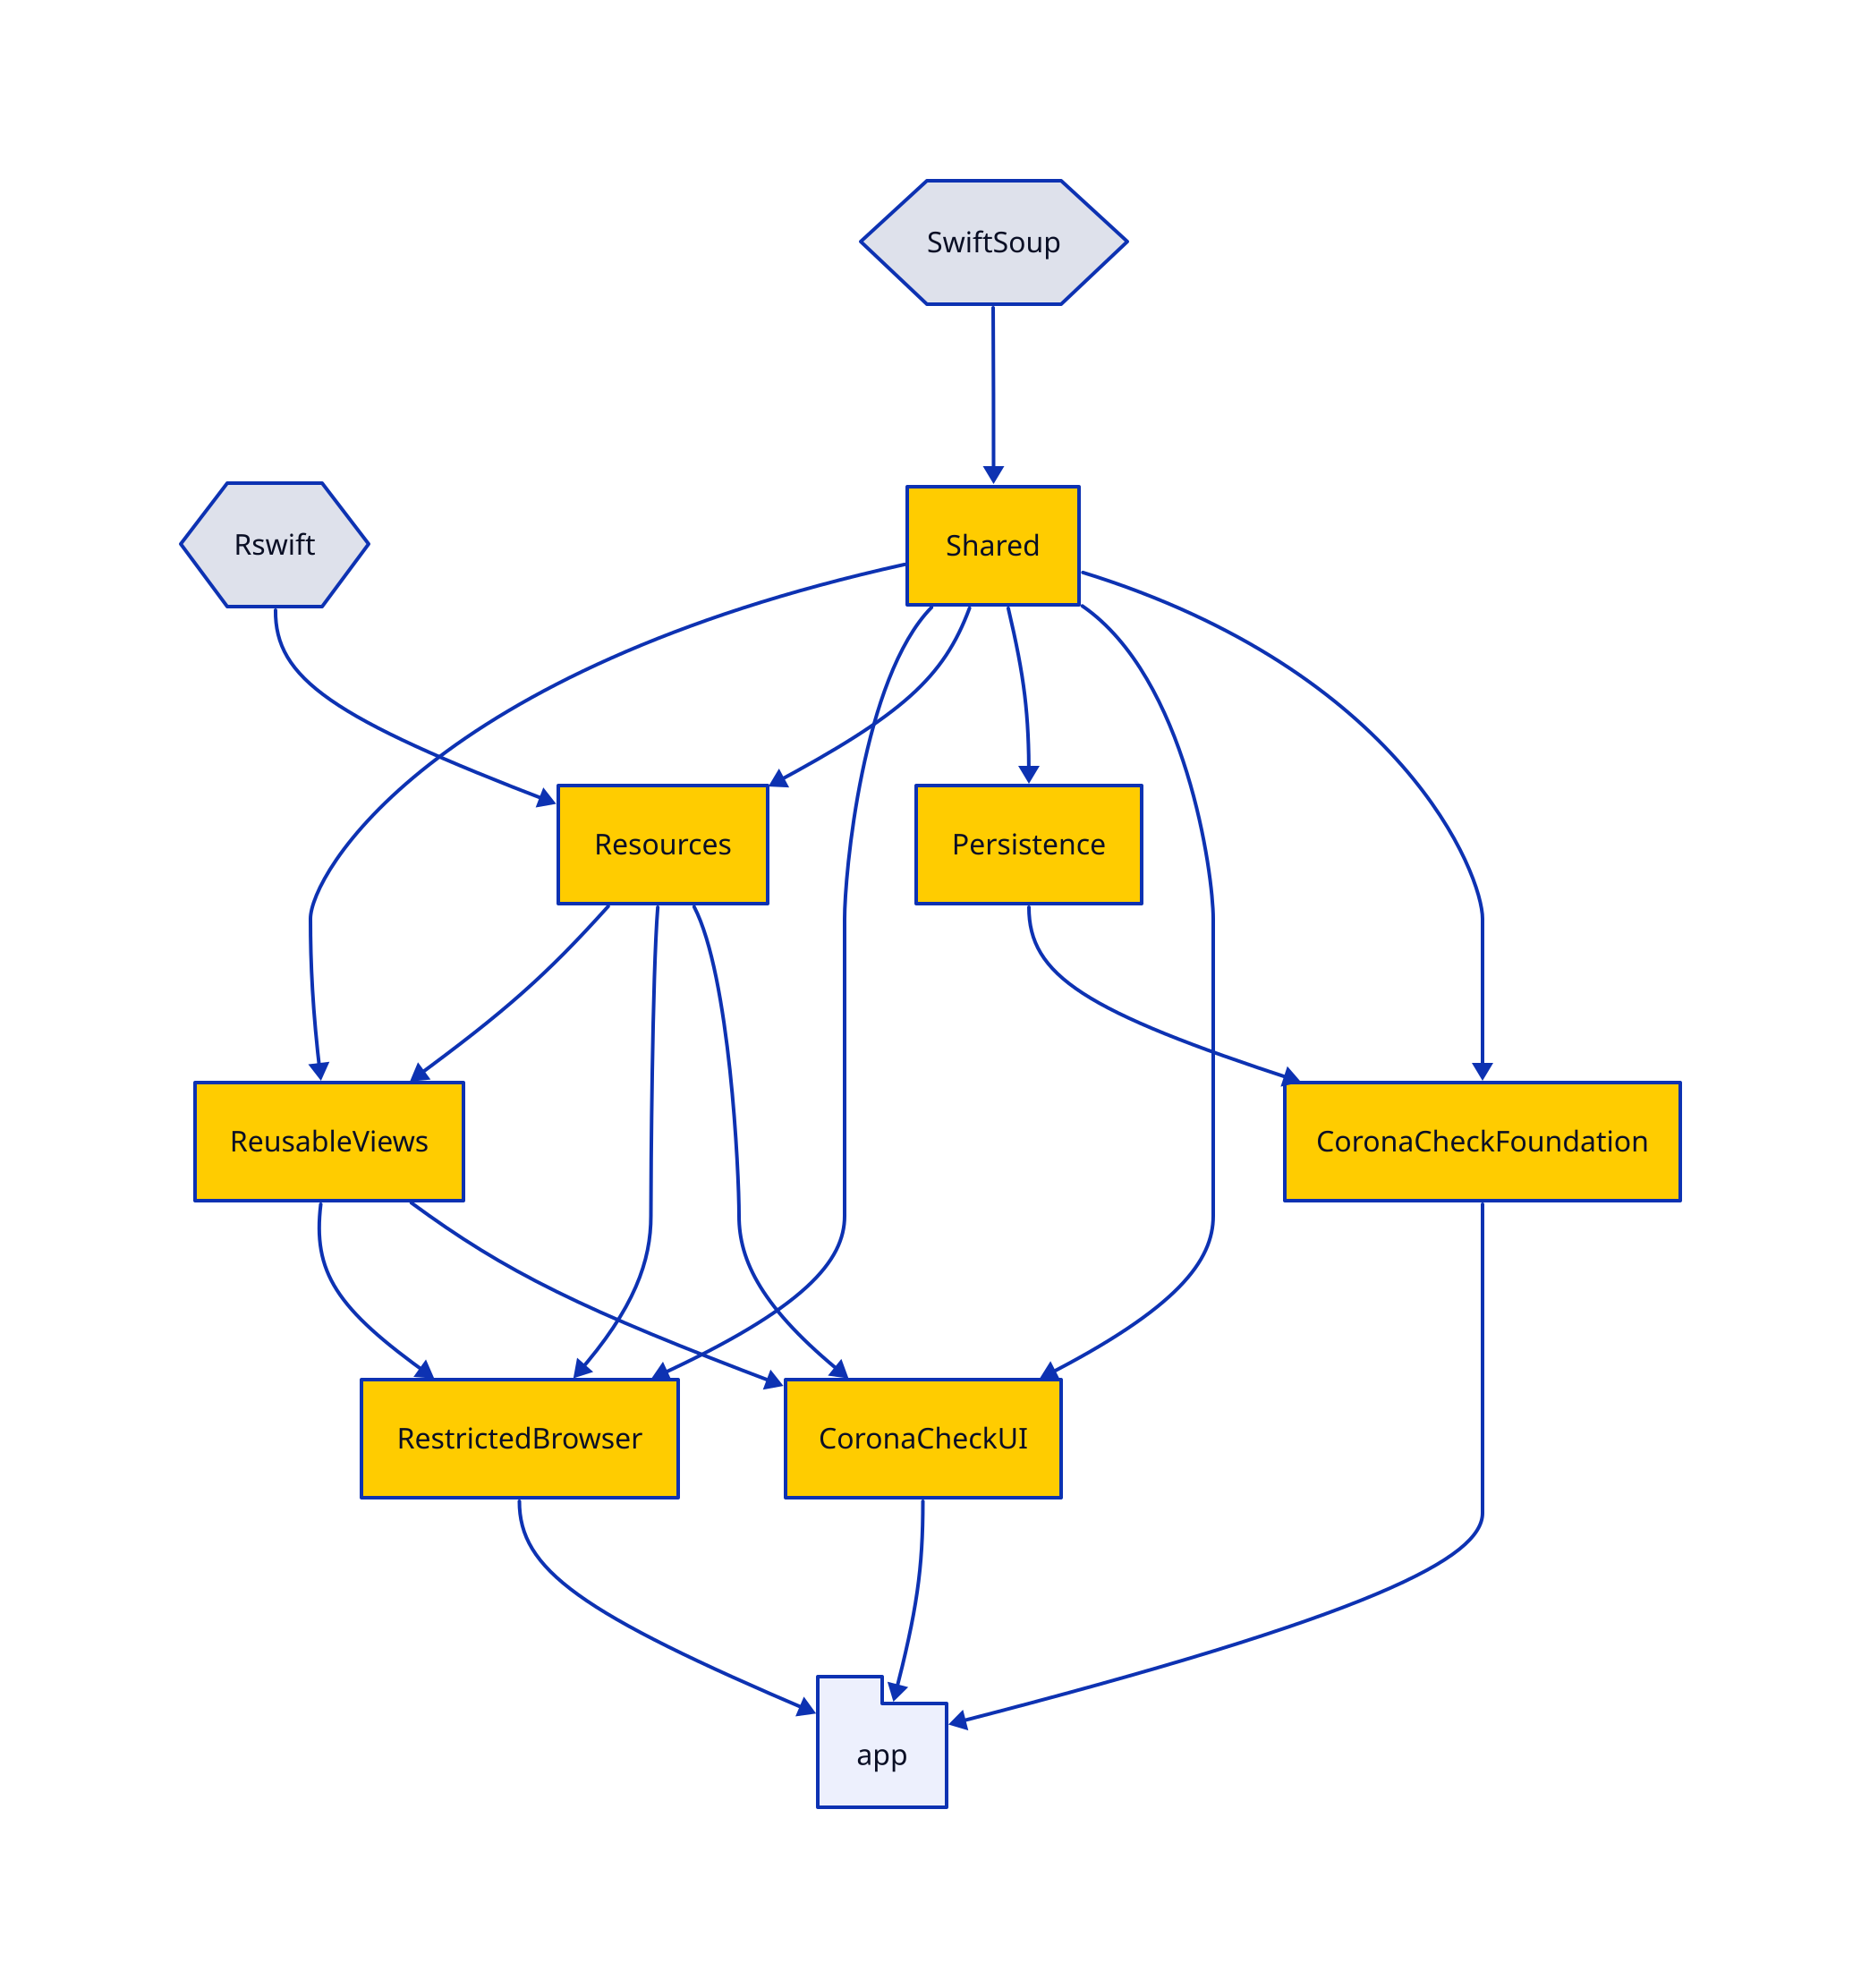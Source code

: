 direction: down

# Third-Party
Rswift: {
  shape: hexagon
}
SwiftSoup: {
  shape: hexagon
}

# The application

app: {
  shape: package
}

app <- CoronaCheckFoundation
app <- CoronaCheckUI
app <- RestrictedBrowser

# - Packages - 

CoronaCheckFoundation { style.fill: "#ffcc00" }
CoronaCheckFoundation <- Persistence
CoronaCheckFoundation <- Shared

CoronaCheckUI { style.fill: "#ffcc00" }
CoronaCheckUI <- Resources
CoronaCheckUI <- ReusableViews
CoronaCheckUI <- Shared

Persistence { style.fill: "#ffcc00" }
Persistence <- Shared

Resources { style.fill: "#ffcc00" }
Resources <- Shared
Resources <- Rswift

RestrictedBrowser { style.fill: "#ffcc00" }
RestrictedBrowser <- Shared
RestrictedBrowser <- Resources
RestrictedBrowser <- ReusableViews

ReusableViews { style.fill: "#ffcc00" }
ReusableViews <- Shared
ReusableViews <- Resources

Shared { style.fill: "#ffcc00" }
Shared <- SwiftSoup
